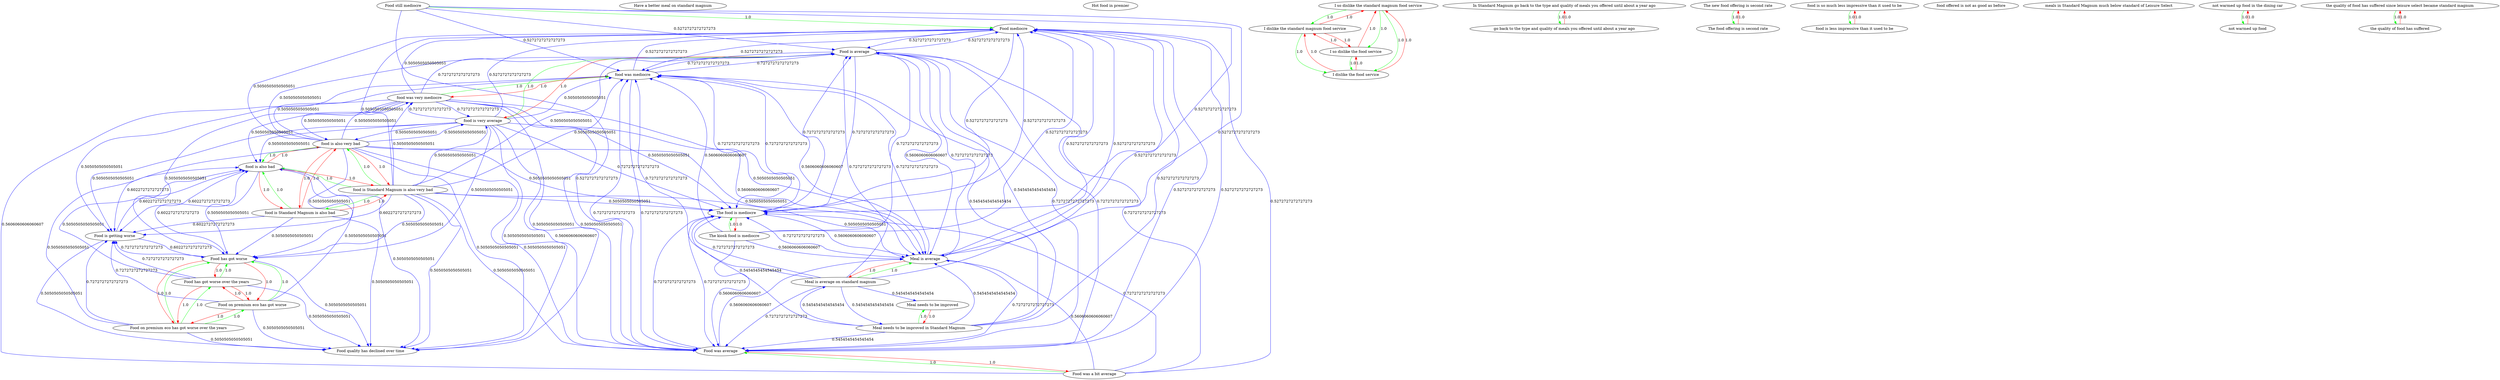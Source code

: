 digraph rawGraph {
"Food still mediocre";"Food mediocre";"Food quality has declined over time";"Food is average";"Food is getting worse";"Food on premium eco has got worse over the years";"Food on premium eco has got worse";"Food has got worse";"Food has got worse over the years";"Food was a bit average";"Food was average";"Have a better meal on standard magnum";"Hot food in premier";"I so dislike the standard magnum food service";"I dislike the standard magnum food service";"I dislike the food service";"I so dislike the food service";"In Standard Magnum go back to the type and quality of meals you offered until about a year ago";"go back to the type and quality of meals you offered until about a year ago";"Meal is average on standard magnum";"Meal is average";"Meal needs to be improved in Standard Magnum";"Meal needs to be improved";"The kiosk food is mediocre";"The food is mediocre";"The new food offering is second rate";"The food offering is second rate";"food is Standard Magnum is also very bad";"food is Standard Magnum is also bad";"food is also bad";"food is also very bad";"food is so much less impressive than it used to be";"food is less impressive than it used to be";"food is very average";"food offered is not as good as before";"food was very mediocre";"food was mediocre";"meals in Standard Magnum much below standard of Leisure Select";"not warmed up food in the dining car";"not warmed up food";"the quality of food has suffered since leisure select became standard magnum";"the quality of food has suffered";"Food still mediocre" -> "Food mediocre" [label=1.0] [color=green]
"Food mediocre" -> "Food is average" [label=0.5272727272727273] [color=blue]
"Food is average" -> "Food mediocre" [label=0.5272727272727273] [color=blue]
"Food still mediocre" -> "Food is average" [label=0.5272727272727273] [color=blue]
"Food on premium eco has got worse over the years" -> "Food on premium eco has got worse" [label=1.0] [color=green]
"Food on premium eco has got worse" -> "Food has got worse" [label=1.0] [color=green]
"Food on premium eco has got worse over the years" -> "Food has got worse over the years" [label=1.0] [color=green]
"Food has got worse over the years" -> "Food has got worse" [label=1.0] [color=green]
"Food on premium eco has got worse over the years" -> "Food has got worse" [label=1.0] [color=green]
"Food on premium eco has got worse" -> "Food on premium eco has got worse over the years" [label=1.0] [color=red]
"Food on premium eco has got worse" -> "Food has got worse over the years" [label=1.0] [color=red]
"Food has got worse" -> "Food on premium eco has got worse over the years" [label=1.0] [color=red]
"Food has got worse" -> "Food on premium eco has got worse" [label=1.0] [color=red]
"Food has got worse" -> "Food has got worse over the years" [label=1.0] [color=red]
"Food has got worse over the years" -> "Food on premium eco has got worse over the years" [label=1.0] [color=red]
"Food has got worse over the years" -> "Food on premium eco has got worse" [label=1.0] [color=red]
"Food is getting worse" -> "Food has got worse" [label=0.6022727272727273] [color=blue]
"Food has got worse" -> "Food is getting worse" [label=0.7272727272727273] [color=blue]
"Food has got worse" -> "Food quality has declined over time" [label=0.5050505050505051] [color=blue]
"Food was a bit average" -> "Food was average" [label=1.0] [color=green]
"Food was average" -> "Food was a bit average" [label=1.0] [color=red]
"Food is average" -> "Food was average" [label=0.7272727272727273] [color=blue]
"Food was average" -> "Food is average" [label=0.7272727272727273] [color=blue]
"Food was average" -> "Food mediocre" [label=0.5272727272727273] [color=blue]
"Food mediocre" -> "Food was average" [label=0.5272727272727273] [color=blue]
"Food was a bit average" -> "Food is average" [label=0.7272727272727273] [color=blue]
"I so dislike the standard magnum food service" -> "I dislike the standard magnum food service" [label=1.0] [color=green]
"I dislike the standard magnum food service" -> "I dislike the food service" [label=1.0] [color=green]
"I so dislike the standard magnum food service" -> "I so dislike the food service" [label=1.0] [color=green]
"I so dislike the food service" -> "I dislike the food service" [label=1.0] [color=green]
"I so dislike the standard magnum food service" -> "I dislike the food service" [label=1.0] [color=green]
"I dislike the standard magnum food service" -> "I so dislike the standard magnum food service" [label=1.0] [color=red]
"I dislike the standard magnum food service" -> "I so dislike the food service" [label=1.0] [color=red]
"I dislike the food service" -> "I so dislike the standard magnum food service" [label=1.0] [color=red]
"I dislike the food service" -> "I dislike the standard magnum food service" [label=1.0] [color=red]
"I dislike the food service" -> "I so dislike the food service" [label=1.0] [color=red]
"I so dislike the food service" -> "I so dislike the standard magnum food service" [label=1.0] [color=red]
"I so dislike the food service" -> "I dislike the standard magnum food service" [label=1.0] [color=red]
"In Standard Magnum go back to the type and quality of meals you offered until about a year ago" -> "go back to the type and quality of meals you offered until about a year ago" [label=1.0] [color=green]
"go back to the type and quality of meals you offered until about a year ago" -> "In Standard Magnum go back to the type and quality of meals you offered until about a year ago" [label=1.0] [color=red]
"Meal is average on standard magnum" -> "Meal is average" [label=1.0] [color=green]
"Meal is average" -> "Meal is average on standard magnum" [label=1.0] [color=red]
"Meal is average" -> "Food is average" [label=0.7272727272727273] [color=blue]
"Food is average" -> "Meal is average" [label=0.5606060606060607] [color=blue]
"Meal is average" -> "Food was average" [label=0.7272727272727273] [color=blue]
"Food was average" -> "Meal is average" [label=0.5606060606060607] [color=blue]
"Meal is average" -> "Food mediocre" [label=0.5272727272727273] [color=blue]
"Meal needs to be improved in Standard Magnum" -> "Meal needs to be improved" [label=1.0] [color=green]
"Meal needs to be improved" -> "Meal needs to be improved in Standard Magnum" [label=1.0] [color=red]
"Meal is average on standard magnum" -> "Meal needs to be improved in Standard Magnum" [label=0.5454545454545454] [color=blue]
"Meal needs to be improved in Standard Magnum" -> "Meal is average on standard magnum" [label=0.5454545454545454] [color=blue]
"The kiosk food is mediocre" -> "The food is mediocre" [label=1.0] [color=green]
"The food is mediocre" -> "The kiosk food is mediocre" [label=1.0] [color=red]
"Food is average" -> "The food is mediocre" [label=0.7272727272727273] [color=blue]
"The food is mediocre" -> "Food is average" [label=0.7272727272727273] [color=blue]
"Meal is average" -> "The food is mediocre" [label=0.7272727272727273] [color=blue]
"The food is mediocre" -> "Meal is average" [label=0.5606060606060607] [color=blue]
"The food is mediocre" -> "Food was average" [label=0.7272727272727273] [color=blue]
"Food was average" -> "The food is mediocre" [label=0.7272727272727273] [color=blue]
"Food mediocre" -> "The food is mediocre" [label=0.5272727272727273] [color=blue]
"The food is mediocre" -> "Food mediocre" [label=0.5272727272727273] [color=blue]
"The new food offering is second rate" -> "The food offering is second rate" [label=1.0] [color=green]
"The food offering is second rate" -> "The new food offering is second rate" [label=1.0] [color=red]
"food is Standard Magnum is also very bad" -> "food is Standard Magnum is also bad" [label=1.0] [color=green]
"food is Standard Magnum is also bad" -> "food is also bad" [label=1.0] [color=green]
"food is Standard Magnum is also very bad" -> "food is also very bad" [label=1.0] [color=green]
"food is also very bad" -> "food is also bad" [label=1.0] [color=green]
"food is Standard Magnum is also very bad" -> "food is also bad" [label=1.0] [color=green]
"food is Standard Magnum is also bad" -> "food is Standard Magnum is also very bad" [label=1.0] [color=red]
"food is Standard Magnum is also bad" -> "food is also very bad" [label=1.0] [color=red]
"food is also bad" -> "food is Standard Magnum is also very bad" [label=1.0] [color=red]
"food is also bad" -> "food is Standard Magnum is also bad" [label=1.0] [color=red]
"food is also bad" -> "food is also very bad" [label=1.0] [color=red]
"food is also very bad" -> "food is Standard Magnum is also very bad" [label=1.0] [color=red]
"food is also very bad" -> "food is Standard Magnum is also bad" [label=1.0] [color=red]
"food is also bad" -> "Food is getting worse" [label=0.6022727272727273] [color=blue]
"Food is getting worse" -> "food is also bad" [label=0.6022727272727273] [color=blue]
"Food has got worse" -> "food is also bad" [label=0.6022727272727273] [color=blue]
"food is Standard Magnum is also very bad" -> "Food is getting worse" [label=0.6022727272727273] [color=blue]
"food is Standard Magnum is also bad" -> "Food is getting worse" [label=0.6022727272727273] [color=blue]
"food is so much less impressive than it used to be" -> "food is less impressive than it used to be" [label=1.0] [color=green]
"food is less impressive than it used to be" -> "food is so much less impressive than it used to be" [label=1.0] [color=red]
"food is very average" -> "Food is average" [label=1.0] [color=green]
"Food is average" -> "food is very average" [label=1.0] [color=red]
"food was very mediocre" -> "food was mediocre" [label=1.0] [color=green]
"food was mediocre" -> "food was very mediocre" [label=1.0] [color=red]
"food was mediocre" -> "Food is average" [label=0.7272727272727273] [color=blue]
"Food is average" -> "food was mediocre" [label=0.7272727272727273] [color=blue]
"food is very average" -> "food was very mediocre" [label=0.7272727272727273] [color=blue]
"food was very mediocre" -> "food is very average" [label=0.7272727272727273] [color=blue]
"food is also very bad" -> "food was very mediocre" [label=0.5050505050505051] [color=blue]
"food was very mediocre" -> "food is also very bad" [label=0.5050505050505051] [color=blue]
"food was mediocre" -> "Meal is average" [label=0.5606060606060607] [color=blue]
"Meal is average" -> "food was mediocre" [label=0.7272727272727273] [color=blue]
"The food is mediocre" -> "food was mediocre" [label=0.7272727272727273] [color=blue]
"food was mediocre" -> "The food is mediocre" [label=0.7272727272727273] [color=blue]
"Food was average" -> "food was mediocre" [label=0.7272727272727273] [color=blue]
"food was mediocre" -> "Food was average" [label=0.7272727272727273] [color=blue]
"Food mediocre" -> "food was mediocre" [label=0.5272727272727273] [color=blue]
"food was mediocre" -> "Food mediocre" [label=0.5272727272727273] [color=blue]
"not warmed up food in the dining car" -> "not warmed up food" [label=1.0] [color=green]
"not warmed up food" -> "not warmed up food in the dining car" [label=1.0] [color=red]
"the quality of food has suffered since leisure select became standard magnum" -> "the quality of food has suffered" [label=1.0] [color=green]
"the quality of food has suffered" -> "the quality of food has suffered since leisure select became standard magnum" [label=1.0] [color=red]
"Food still mediocre" -> "Meal is average" [label=0.5272727272727273] [color=blue]
"Food still mediocre" -> "The food is mediocre" [label=0.5272727272727273] [color=blue]
"Food still mediocre" -> "Food was average" [label=0.5272727272727273] [color=blue]
"Food still mediocre" -> "food was mediocre" [label=0.5272727272727273] [color=blue]
"Food mediocre" -> "Meal is average" [label=0.5272727272727273] [color=blue]
"Food is getting worse" -> "Food quality has declined over time" [label=0.5050505050505051] [color=blue]
"Food on premium eco has got worse over the years" -> "Food is getting worse" [label=0.7272727272727273] [color=blue]
"Food on premium eco has got worse over the years" -> "Food quality has declined over time" [label=0.5050505050505051] [color=blue]
"Food on premium eco has got worse over the years" -> "food is also bad" [label=0.5050505050505051] [color=blue]
"Food on premium eco has got worse" -> "Food is getting worse" [label=0.7272727272727273] [color=blue]
"Food on premium eco has got worse" -> "Food quality has declined over time" [label=0.5050505050505051] [color=blue]
"Food on premium eco has got worse" -> "food is also bad" [label=0.5050505050505051] [color=blue]
"Food has got worse over the years" -> "Food is getting worse" [label=0.7272727272727273] [color=blue]
"Food has got worse over the years" -> "Food quality has declined over time" [label=0.5050505050505051] [color=blue]
"Food has got worse over the years" -> "food is also bad" [label=0.5050505050505051] [color=blue]
"Food was a bit average" -> "Meal is average" [label=0.5606060606060607] [color=blue]
"Food was a bit average" -> "The food is mediocre" [label=0.7272727272727273] [color=blue]
"Food was a bit average" -> "food was mediocre" [label=0.5606060606060607] [color=blue]
"Food was a bit average" -> "Food mediocre" [label=0.5272727272727273] [color=blue]
"Meal is average on standard magnum" -> "Food is average" [label=0.7272727272727273] [color=blue]
"Meal is average on standard magnum" -> "Meal needs to be improved" [label=0.5454545454545454] [color=blue]
"Meal is average on standard magnum" -> "The food is mediocre" [label=0.7272727272727273] [color=blue]
"Meal is average on standard magnum" -> "Food was average" [label=0.7272727272727273] [color=blue]
"Meal is average on standard magnum" -> "food was mediocre" [label=0.7272727272727273] [color=blue]
"Meal is average on standard magnum" -> "Food mediocre" [label=0.5272727272727273] [color=blue]
"Meal needs to be improved in Standard Magnum" -> "Food is average" [label=0.5454545454545454] [color=blue]
"Meal needs to be improved in Standard Magnum" -> "Meal is average" [label=0.5454545454545454] [color=blue]
"Meal needs to be improved in Standard Magnum" -> "The food is mediocre" [label=0.5454545454545454] [color=blue]
"Meal needs to be improved in Standard Magnum" -> "Food was average" [label=0.5454545454545454] [color=blue]
"Meal needs to be improved in Standard Magnum" -> "food was mediocre" [label=0.5454545454545454] [color=blue]
"Meal needs to be improved in Standard Magnum" -> "Food mediocre" [label=0.5272727272727273] [color=blue]
"The kiosk food is mediocre" -> "Food is average" [label=0.7272727272727273] [color=blue]
"The kiosk food is mediocre" -> "Meal is average" [label=0.5606060606060607] [color=blue]
"The kiosk food is mediocre" -> "Food was average" [label=0.5606060606060607] [color=blue]
"The kiosk food is mediocre" -> "food was mediocre" [label=0.5606060606060607] [color=blue]
"The kiosk food is mediocre" -> "Food mediocre" [label=0.5272727272727273] [color=blue]
"food is Standard Magnum is also very bad" -> "food was very mediocre" [label=0.5050505050505051] [color=blue]
"food is Standard Magnum is also very bad" -> "Food quality has declined over time" [label=0.5050505050505051] [color=blue]
"food is Standard Magnum is also very bad" -> "Food has got worse" [label=0.5050505050505051] [color=blue]
"food is Standard Magnum is also bad" -> "Food quality has declined over time" [label=0.5050505050505051] [color=blue]
"food is Standard Magnum is also bad" -> "Food has got worse" [label=0.5050505050505051] [color=blue]
"food is also bad" -> "Food quality has declined over time" [label=0.5050505050505051] [color=blue]
"food is also bad" -> "Food has got worse" [label=0.5050505050505051] [color=blue]
"food is also very bad" -> "food is very average" [label=0.5050505050505051] [color=blue]
"food is also very bad" -> "Food is getting worse" [label=0.6022727272727273] [color=blue]
"food is also very bad" -> "Food quality has declined over time" [label=0.5050505050505051] [color=blue]
"food is also very bad" -> "Food has got worse" [label=0.5050505050505051] [color=blue]
"food is also very bad" -> "food was mediocre" [label=0.5050505050505051] [color=blue]
"food is very average" -> "food is also very bad" [label=0.5050505050505051] [color=blue]
"food is very average" -> "Meal is average" [label=0.5606060606060607] [color=blue]
"food is very average" -> "The food is mediocre" [label=0.7272727272727273] [color=blue]
"food is very average" -> "Food was average" [label=0.5606060606060607] [color=blue]
"food is very average" -> "food was mediocre" [label=0.5050505050505051] [color=blue]
"food is very average" -> "Food mediocre" [label=0.5272727272727273] [color=blue]
"food was very mediocre" -> "Food is getting worse" [label=0.5050505050505051] [color=blue]
"food was very mediocre" -> "Food is average" [label=0.7272727272727273] [color=blue]
"food was very mediocre" -> "Food quality has declined over time" [label=0.5050505050505051] [color=blue]
"food was very mediocre" -> "Food has got worse" [label=0.5050505050505051] [color=blue]
"food was very mediocre" -> "Meal is average" [label=0.5050505050505051] [color=blue]
"food was very mediocre" -> "The food is mediocre" [label=0.5050505050505051] [color=blue]
"food was very mediocre" -> "food is also bad" [label=0.5050505050505051] [color=blue]
"food was very mediocre" -> "Food was average" [label=0.5050505050505051] [color=blue]
"food was very mediocre" -> "Food mediocre" [label=0.5050505050505051] [color=blue]
"food is Standard Magnum is also very bad" -> "food is very average" [label=0.5050505050505051] [color=blue]
"food is Standard Magnum is also very bad" -> "Food is average" [label=0.5050505050505051] [color=blue]
"food is Standard Magnum is also very bad" -> "Meal is average" [label=0.5050505050505051] [color=blue]
"food is Standard Magnum is also very bad" -> "The food is mediocre" [label=0.5050505050505051] [color=blue]
"food is Standard Magnum is also very bad" -> "food was mediocre" [label=0.5050505050505051] [color=blue]
"food is Standard Magnum is also very bad" -> "Food was average" [label=0.5050505050505051] [color=blue]
"food is Standard Magnum is also very bad" -> "Food mediocre" [label=0.5050505050505051] [color=blue]
"food is also very bad" -> "Food is average" [label=0.5050505050505051] [color=blue]
"food is also very bad" -> "Meal is average" [label=0.5050505050505051] [color=blue]
"food is also very bad" -> "The food is mediocre" [label=0.5050505050505051] [color=blue]
"food is also very bad" -> "Food was average" [label=0.5050505050505051] [color=blue]
"food is also very bad" -> "Food mediocre" [label=0.5050505050505051] [color=blue]
"food is very average" -> "Food is getting worse" [label=0.5050505050505051] [color=blue]
"food is very average" -> "Food quality has declined over time" [label=0.5050505050505051] [color=blue]
"food is very average" -> "Food has got worse" [label=0.5050505050505051] [color=blue]
"food is very average" -> "food is also bad" [label=0.5050505050505051] [color=blue]
}